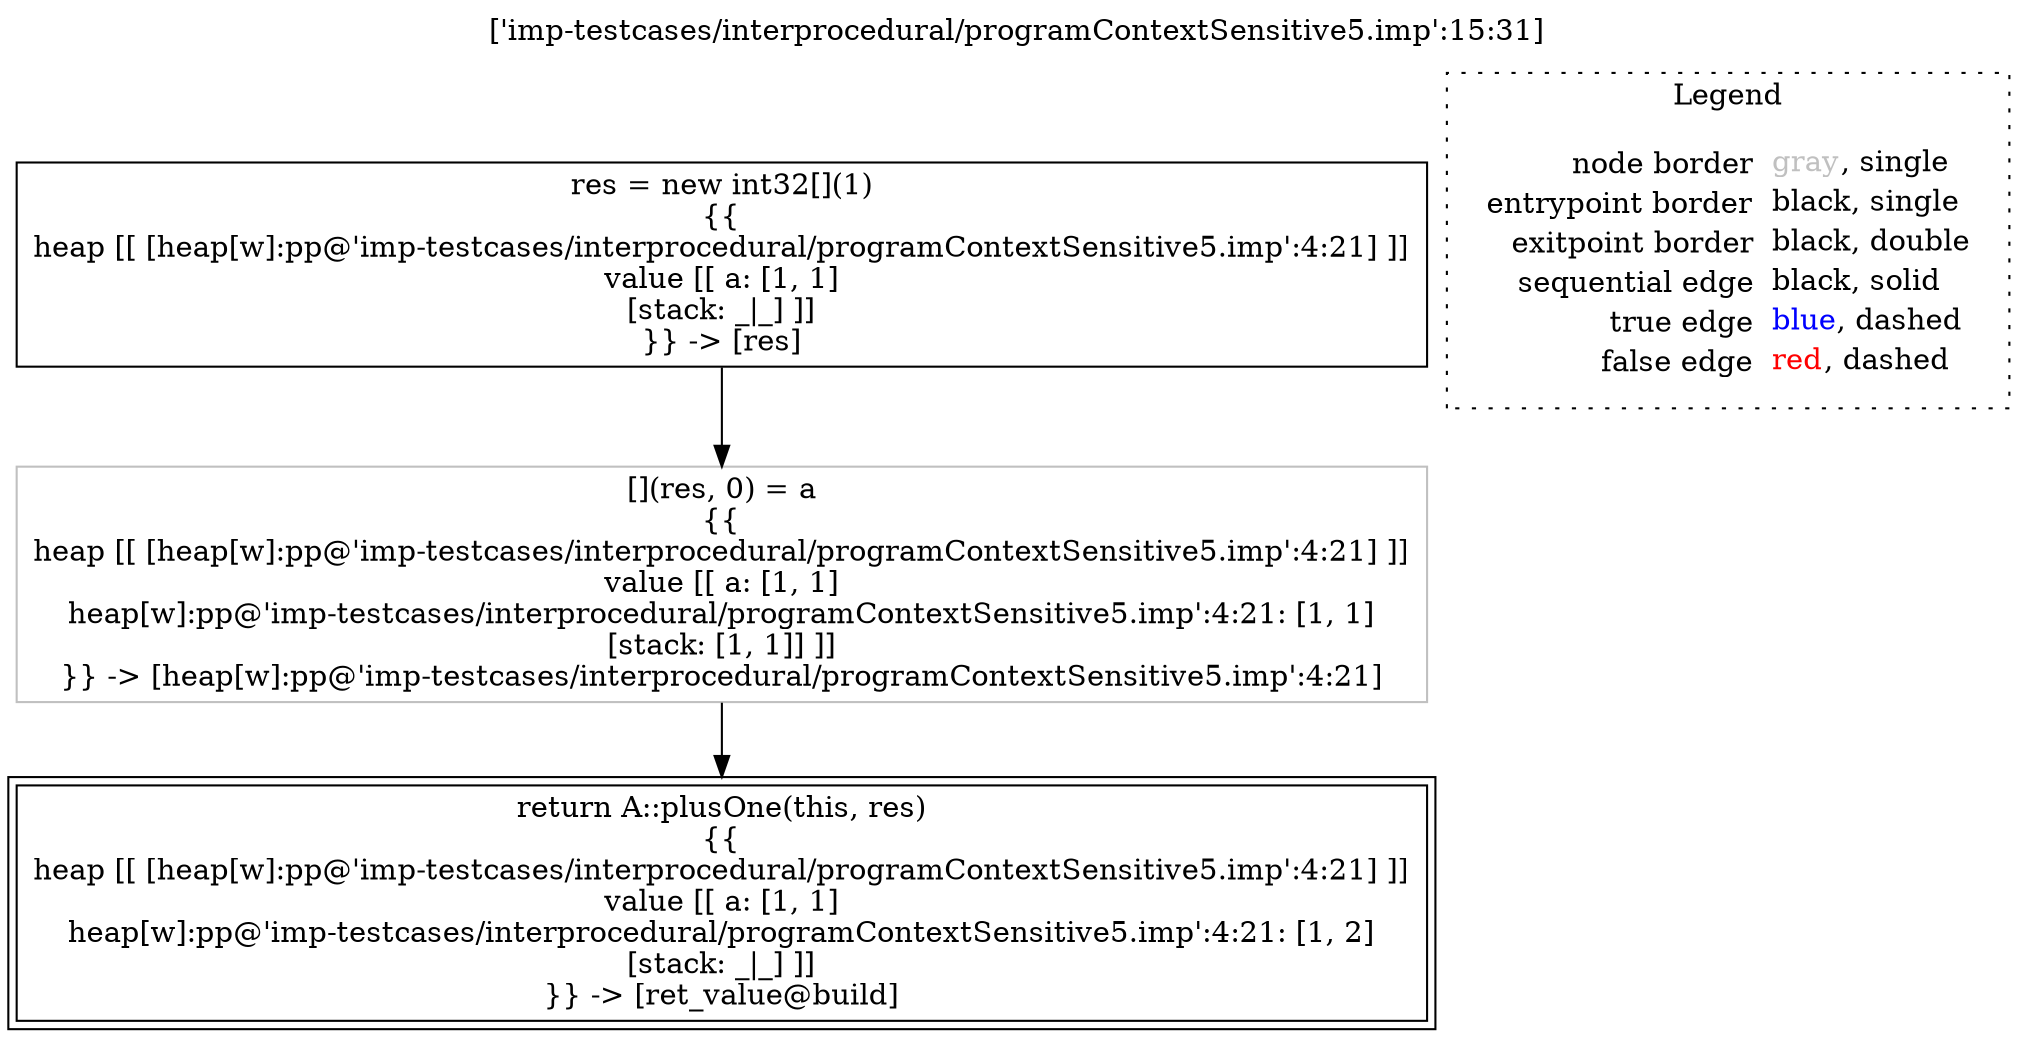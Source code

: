 digraph {
	labelloc="t";
	label="['imp-testcases/interprocedural/programContextSensitive5.imp':15:31]";
	"node0" [shape="rect",color="black",label=<res = new int32[](1)<BR/>{{<BR/>heap [[ [heap[w]:pp@'imp-testcases/interprocedural/programContextSensitive5.imp':4:21] ]]<BR/>value [[ a: [1, 1]<BR/>[stack: _|_] ]]<BR/>}} -&gt; [res]>];
	"node1" [shape="rect",color="gray",label=<[](res, 0) = a<BR/>{{<BR/>heap [[ [heap[w]:pp@'imp-testcases/interprocedural/programContextSensitive5.imp':4:21] ]]<BR/>value [[ a: [1, 1]<BR/>heap[w]:pp@'imp-testcases/interprocedural/programContextSensitive5.imp':4:21: [1, 1]<BR/>[stack: [1, 1]] ]]<BR/>}} -&gt; [heap[w]:pp@'imp-testcases/interprocedural/programContextSensitive5.imp':4:21]>];
	"node2" [shape="rect",color="black",peripheries="2",label=<return A::plusOne(this, res)<BR/>{{<BR/>heap [[ [heap[w]:pp@'imp-testcases/interprocedural/programContextSensitive5.imp':4:21] ]]<BR/>value [[ a: [1, 1]<BR/>heap[w]:pp@'imp-testcases/interprocedural/programContextSensitive5.imp':4:21: [1, 2]<BR/>[stack: _|_] ]]<BR/>}} -&gt; [ret_value@build]>];
	"node1" -> "node2" [color="black"];
	"node0" -> "node1" [color="black"];
subgraph cluster_legend {
	label="Legend";
	style=dotted;
	node [shape=plaintext];
	"legend" [label=<<table border="0" cellpadding="2" cellspacing="0" cellborder="0"><tr><td align="right">node border&nbsp;</td><td align="left"><font color="gray">gray</font>, single</td></tr><tr><td align="right">entrypoint border&nbsp;</td><td align="left"><font color="black">black</font>, single</td></tr><tr><td align="right">exitpoint border&nbsp;</td><td align="left"><font color="black">black</font>, double</td></tr><tr><td align="right">sequential edge&nbsp;</td><td align="left"><font color="black">black</font>, solid</td></tr><tr><td align="right">true edge&nbsp;</td><td align="left"><font color="blue">blue</font>, dashed</td></tr><tr><td align="right">false edge&nbsp;</td><td align="left"><font color="red">red</font>, dashed</td></tr></table>>];
}

}
